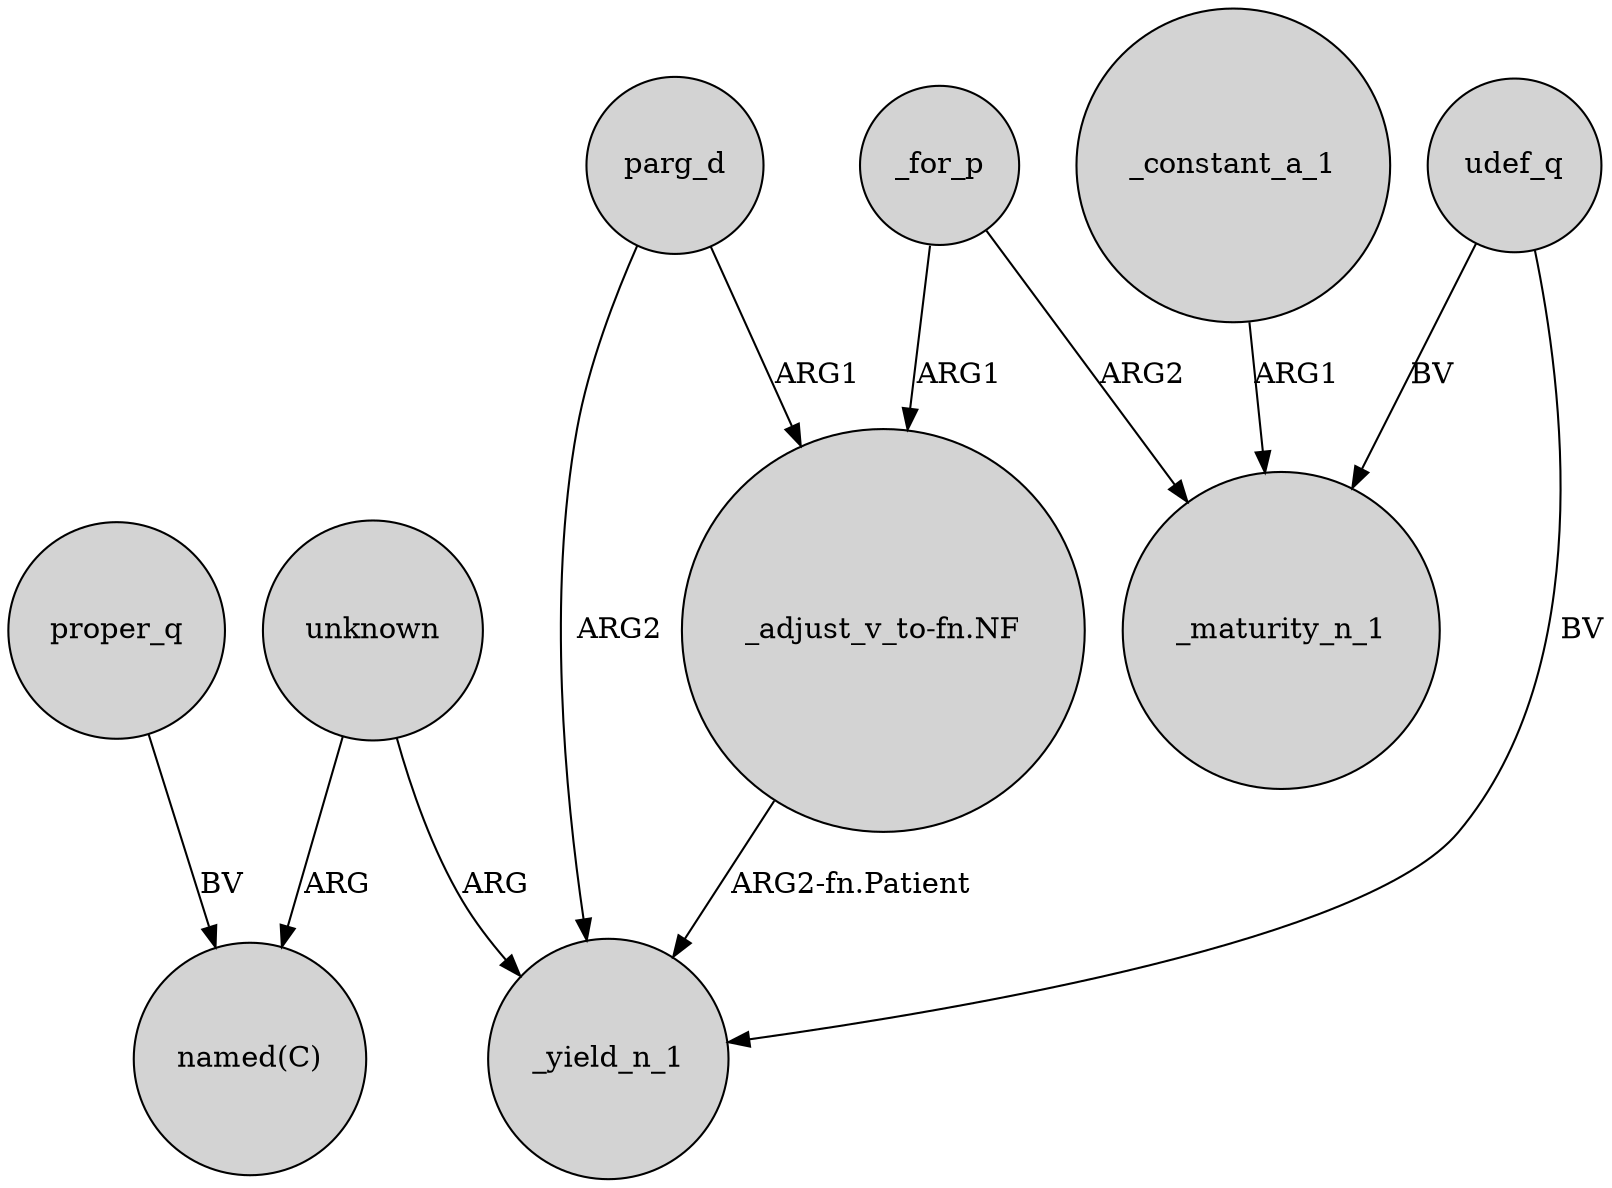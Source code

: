 digraph {
	node [shape=circle style=filled]
	proper_q -> "named(C)" [label=BV]
	"_adjust_v_to-fn.NF" -> _yield_n_1 [label="ARG2-fn.Patient"]
	unknown -> "named(C)" [label=ARG]
	parg_d -> "_adjust_v_to-fn.NF" [label=ARG1]
	_for_p -> "_adjust_v_to-fn.NF" [label=ARG1]
	_for_p -> _maturity_n_1 [label=ARG2]
	_constant_a_1 -> _maturity_n_1 [label=ARG1]
	udef_q -> _maturity_n_1 [label=BV]
	parg_d -> _yield_n_1 [label=ARG2]
	unknown -> _yield_n_1 [label=ARG]
	udef_q -> _yield_n_1 [label=BV]
}
